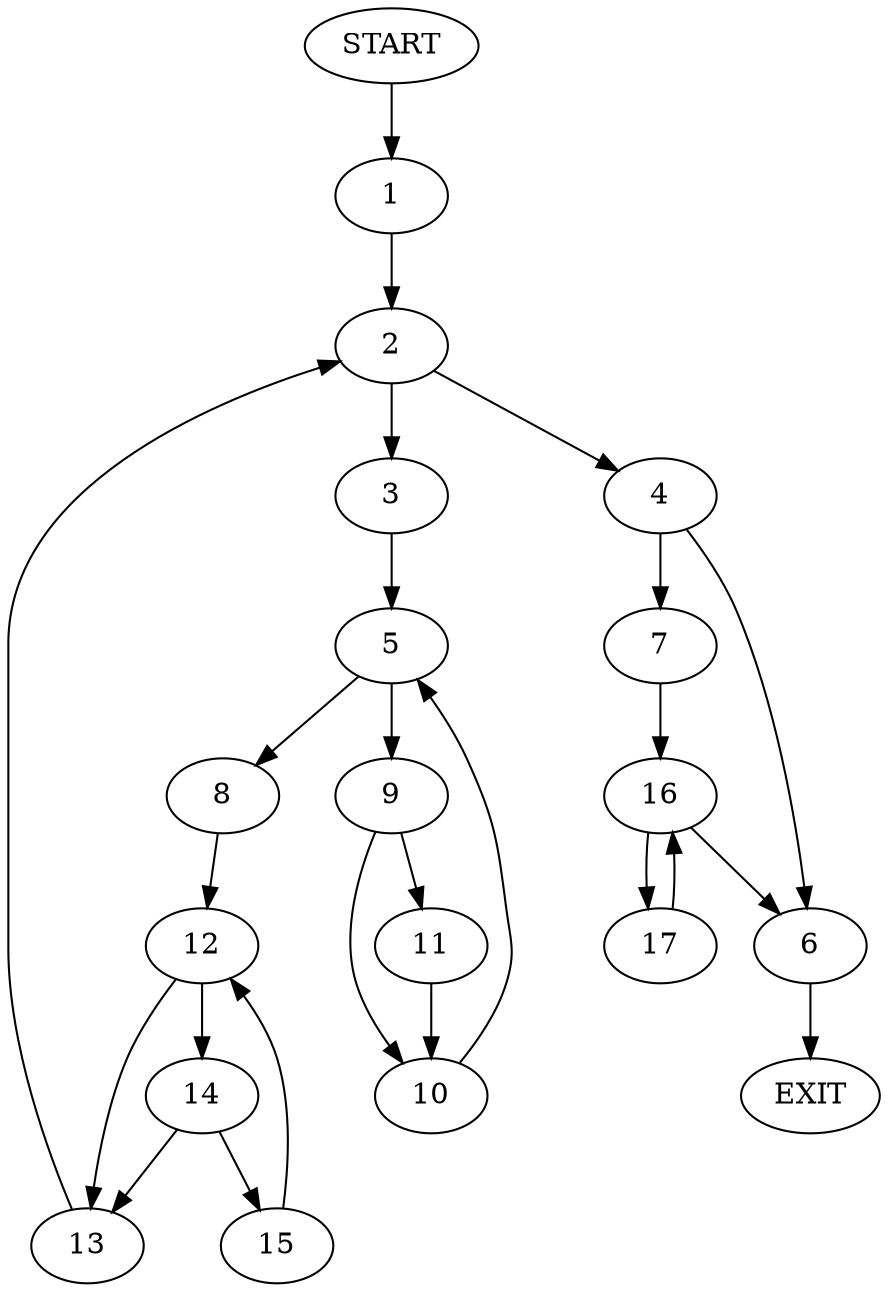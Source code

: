 digraph {
0 [label="START"];
1;
2;
3;
4;
5;
6;
7;
8;
9;
10;
11;
12;
13;
14;
15;
16;
17;
18 [label="EXIT"];
0 -> 1;
1 -> 2;
2 -> 3;
2 -> 4;
3 -> 5;
4 -> 6;
4 -> 7;
5 -> 8;
5 -> 9;
9 -> 10;
9 -> 11;
8 -> 12;
10 -> 5;
11 -> 10;
12 -> 13;
12 -> 14;
14 -> 15;
14 -> 13;
13 -> 2;
15 -> 12;
7 -> 16;
6 -> 18;
16 -> 17;
16 -> 6;
17 -> 16;
}
